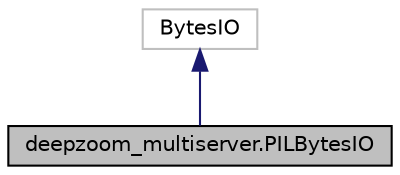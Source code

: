 digraph "deepzoom_multiserver.PILBytesIO"
{
  edge [fontname="Helvetica",fontsize="10",labelfontname="Helvetica",labelfontsize="10"];
  node [fontname="Helvetica",fontsize="10",shape=record];
  Node2 [label="deepzoom_multiserver.PILBytesIO",height=0.2,width=0.4,color="black", fillcolor="grey75", style="filled", fontcolor="black"];
  Node3 -> Node2 [dir="back",color="midnightblue",fontsize="10",style="solid",fontname="Helvetica"];
  Node3 [label="BytesIO",height=0.2,width=0.4,color="grey75", fillcolor="white", style="filled"];
}

